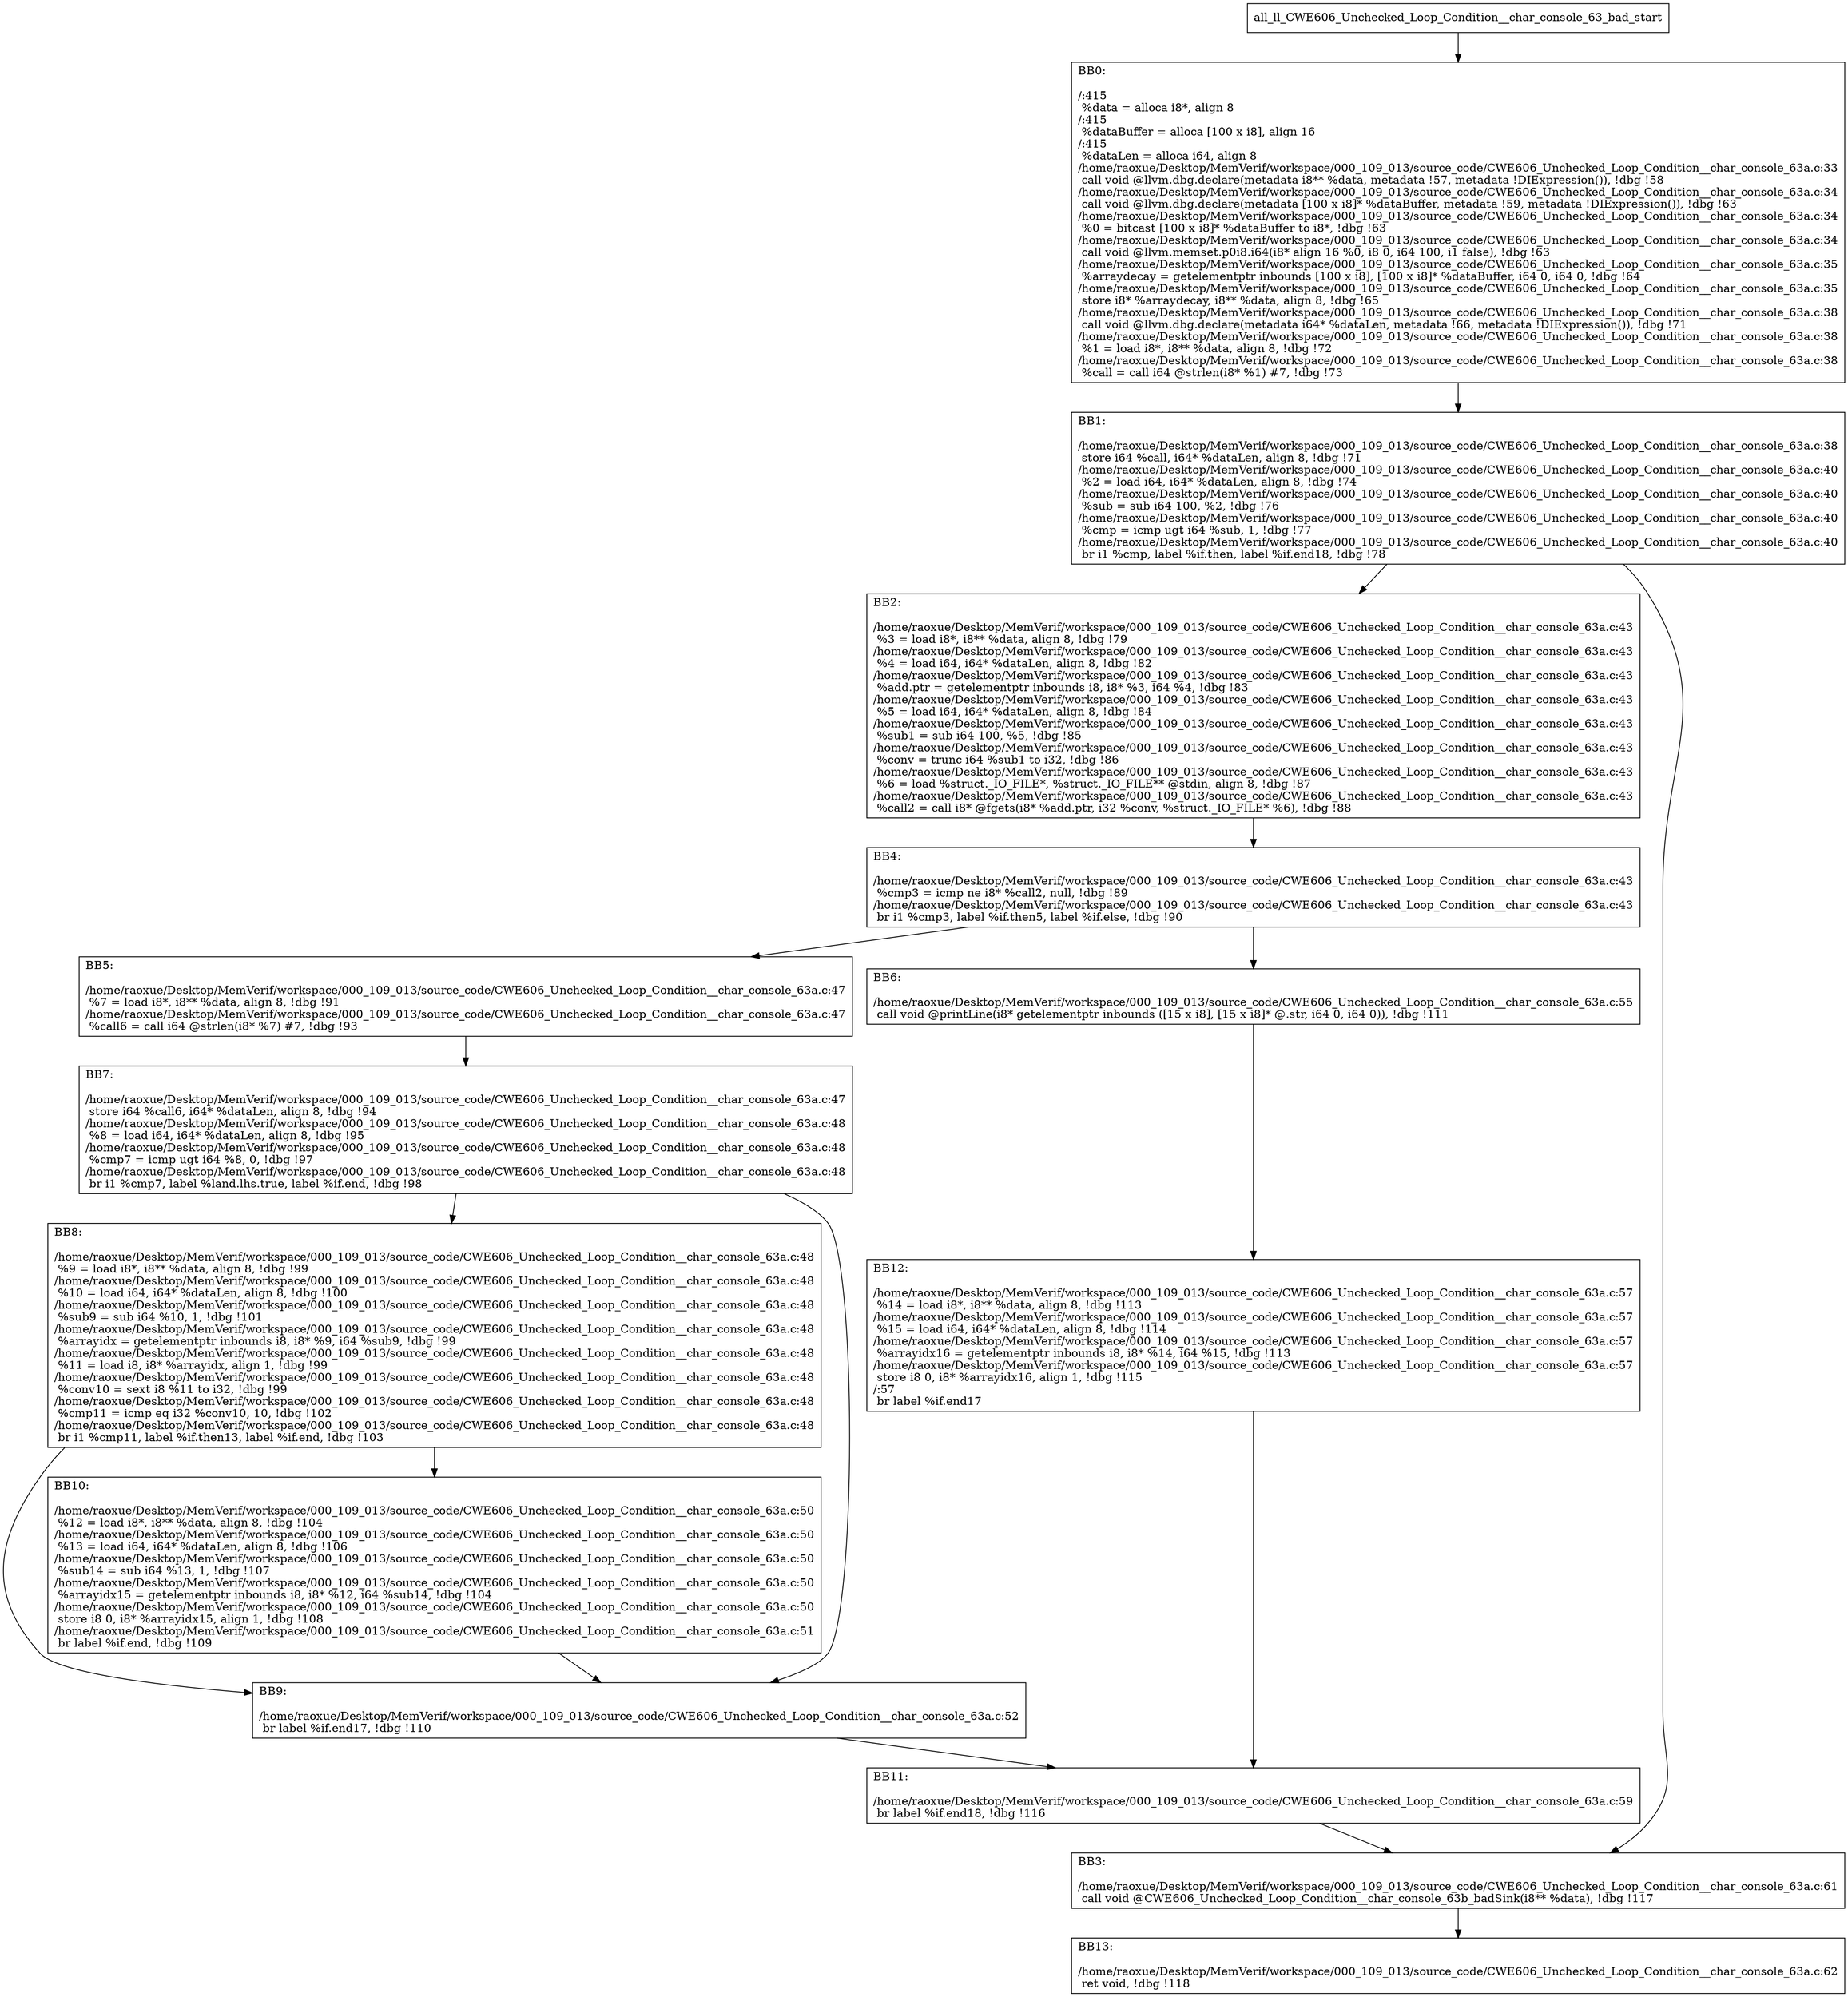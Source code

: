 digraph "CFG for'all_ll_CWE606_Unchecked_Loop_Condition__char_console_63_bad' function" {
	BBall_ll_CWE606_Unchecked_Loop_Condition__char_console_63_bad_start[shape=record,label="{all_ll_CWE606_Unchecked_Loop_Condition__char_console_63_bad_start}"];
	BBall_ll_CWE606_Unchecked_Loop_Condition__char_console_63_bad_start-> all_ll_CWE606_Unchecked_Loop_Condition__char_console_63_badBB0;
	all_ll_CWE606_Unchecked_Loop_Condition__char_console_63_badBB0 [shape=record, label="{BB0:\l\l/:415\l
  %data = alloca i8*, align 8\l
/:415\l
  %dataBuffer = alloca [100 x i8], align 16\l
/:415\l
  %dataLen = alloca i64, align 8\l
/home/raoxue/Desktop/MemVerif/workspace/000_109_013/source_code/CWE606_Unchecked_Loop_Condition__char_console_63a.c:33\l
  call void @llvm.dbg.declare(metadata i8** %data, metadata !57, metadata !DIExpression()), !dbg !58\l
/home/raoxue/Desktop/MemVerif/workspace/000_109_013/source_code/CWE606_Unchecked_Loop_Condition__char_console_63a.c:34\l
  call void @llvm.dbg.declare(metadata [100 x i8]* %dataBuffer, metadata !59, metadata !DIExpression()), !dbg !63\l
/home/raoxue/Desktop/MemVerif/workspace/000_109_013/source_code/CWE606_Unchecked_Loop_Condition__char_console_63a.c:34\l
  %0 = bitcast [100 x i8]* %dataBuffer to i8*, !dbg !63\l
/home/raoxue/Desktop/MemVerif/workspace/000_109_013/source_code/CWE606_Unchecked_Loop_Condition__char_console_63a.c:34\l
  call void @llvm.memset.p0i8.i64(i8* align 16 %0, i8 0, i64 100, i1 false), !dbg !63\l
/home/raoxue/Desktop/MemVerif/workspace/000_109_013/source_code/CWE606_Unchecked_Loop_Condition__char_console_63a.c:35\l
  %arraydecay = getelementptr inbounds [100 x i8], [100 x i8]* %dataBuffer, i64 0, i64 0, !dbg !64\l
/home/raoxue/Desktop/MemVerif/workspace/000_109_013/source_code/CWE606_Unchecked_Loop_Condition__char_console_63a.c:35\l
  store i8* %arraydecay, i8** %data, align 8, !dbg !65\l
/home/raoxue/Desktop/MemVerif/workspace/000_109_013/source_code/CWE606_Unchecked_Loop_Condition__char_console_63a.c:38\l
  call void @llvm.dbg.declare(metadata i64* %dataLen, metadata !66, metadata !DIExpression()), !dbg !71\l
/home/raoxue/Desktop/MemVerif/workspace/000_109_013/source_code/CWE606_Unchecked_Loop_Condition__char_console_63a.c:38\l
  %1 = load i8*, i8** %data, align 8, !dbg !72\l
/home/raoxue/Desktop/MemVerif/workspace/000_109_013/source_code/CWE606_Unchecked_Loop_Condition__char_console_63a.c:38\l
  %call = call i64 @strlen(i8* %1) #7, !dbg !73\l
}"];
	all_ll_CWE606_Unchecked_Loop_Condition__char_console_63_badBB0-> all_ll_CWE606_Unchecked_Loop_Condition__char_console_63_badBB1;
	all_ll_CWE606_Unchecked_Loop_Condition__char_console_63_badBB1 [shape=record, label="{BB1:\l\l/home/raoxue/Desktop/MemVerif/workspace/000_109_013/source_code/CWE606_Unchecked_Loop_Condition__char_console_63a.c:38\l
  store i64 %call, i64* %dataLen, align 8, !dbg !71\l
/home/raoxue/Desktop/MemVerif/workspace/000_109_013/source_code/CWE606_Unchecked_Loop_Condition__char_console_63a.c:40\l
  %2 = load i64, i64* %dataLen, align 8, !dbg !74\l
/home/raoxue/Desktop/MemVerif/workspace/000_109_013/source_code/CWE606_Unchecked_Loop_Condition__char_console_63a.c:40\l
  %sub = sub i64 100, %2, !dbg !76\l
/home/raoxue/Desktop/MemVerif/workspace/000_109_013/source_code/CWE606_Unchecked_Loop_Condition__char_console_63a.c:40\l
  %cmp = icmp ugt i64 %sub, 1, !dbg !77\l
/home/raoxue/Desktop/MemVerif/workspace/000_109_013/source_code/CWE606_Unchecked_Loop_Condition__char_console_63a.c:40\l
  br i1 %cmp, label %if.then, label %if.end18, !dbg !78\l
}"];
	all_ll_CWE606_Unchecked_Loop_Condition__char_console_63_badBB1-> all_ll_CWE606_Unchecked_Loop_Condition__char_console_63_badBB2;
	all_ll_CWE606_Unchecked_Loop_Condition__char_console_63_badBB1-> all_ll_CWE606_Unchecked_Loop_Condition__char_console_63_badBB3;
	all_ll_CWE606_Unchecked_Loop_Condition__char_console_63_badBB2 [shape=record, label="{BB2:\l\l/home/raoxue/Desktop/MemVerif/workspace/000_109_013/source_code/CWE606_Unchecked_Loop_Condition__char_console_63a.c:43\l
  %3 = load i8*, i8** %data, align 8, !dbg !79\l
/home/raoxue/Desktop/MemVerif/workspace/000_109_013/source_code/CWE606_Unchecked_Loop_Condition__char_console_63a.c:43\l
  %4 = load i64, i64* %dataLen, align 8, !dbg !82\l
/home/raoxue/Desktop/MemVerif/workspace/000_109_013/source_code/CWE606_Unchecked_Loop_Condition__char_console_63a.c:43\l
  %add.ptr = getelementptr inbounds i8, i8* %3, i64 %4, !dbg !83\l
/home/raoxue/Desktop/MemVerif/workspace/000_109_013/source_code/CWE606_Unchecked_Loop_Condition__char_console_63a.c:43\l
  %5 = load i64, i64* %dataLen, align 8, !dbg !84\l
/home/raoxue/Desktop/MemVerif/workspace/000_109_013/source_code/CWE606_Unchecked_Loop_Condition__char_console_63a.c:43\l
  %sub1 = sub i64 100, %5, !dbg !85\l
/home/raoxue/Desktop/MemVerif/workspace/000_109_013/source_code/CWE606_Unchecked_Loop_Condition__char_console_63a.c:43\l
  %conv = trunc i64 %sub1 to i32, !dbg !86\l
/home/raoxue/Desktop/MemVerif/workspace/000_109_013/source_code/CWE606_Unchecked_Loop_Condition__char_console_63a.c:43\l
  %6 = load %struct._IO_FILE*, %struct._IO_FILE** @stdin, align 8, !dbg !87\l
/home/raoxue/Desktop/MemVerif/workspace/000_109_013/source_code/CWE606_Unchecked_Loop_Condition__char_console_63a.c:43\l
  %call2 = call i8* @fgets(i8* %add.ptr, i32 %conv, %struct._IO_FILE* %6), !dbg !88\l
}"];
	all_ll_CWE606_Unchecked_Loop_Condition__char_console_63_badBB2-> all_ll_CWE606_Unchecked_Loop_Condition__char_console_63_badBB4;
	all_ll_CWE606_Unchecked_Loop_Condition__char_console_63_badBB4 [shape=record, label="{BB4:\l\l/home/raoxue/Desktop/MemVerif/workspace/000_109_013/source_code/CWE606_Unchecked_Loop_Condition__char_console_63a.c:43\l
  %cmp3 = icmp ne i8* %call2, null, !dbg !89\l
/home/raoxue/Desktop/MemVerif/workspace/000_109_013/source_code/CWE606_Unchecked_Loop_Condition__char_console_63a.c:43\l
  br i1 %cmp3, label %if.then5, label %if.else, !dbg !90\l
}"];
	all_ll_CWE606_Unchecked_Loop_Condition__char_console_63_badBB4-> all_ll_CWE606_Unchecked_Loop_Condition__char_console_63_badBB5;
	all_ll_CWE606_Unchecked_Loop_Condition__char_console_63_badBB4-> all_ll_CWE606_Unchecked_Loop_Condition__char_console_63_badBB6;
	all_ll_CWE606_Unchecked_Loop_Condition__char_console_63_badBB5 [shape=record, label="{BB5:\l\l/home/raoxue/Desktop/MemVerif/workspace/000_109_013/source_code/CWE606_Unchecked_Loop_Condition__char_console_63a.c:47\l
  %7 = load i8*, i8** %data, align 8, !dbg !91\l
/home/raoxue/Desktop/MemVerif/workspace/000_109_013/source_code/CWE606_Unchecked_Loop_Condition__char_console_63a.c:47\l
  %call6 = call i64 @strlen(i8* %7) #7, !dbg !93\l
}"];
	all_ll_CWE606_Unchecked_Loop_Condition__char_console_63_badBB5-> all_ll_CWE606_Unchecked_Loop_Condition__char_console_63_badBB7;
	all_ll_CWE606_Unchecked_Loop_Condition__char_console_63_badBB7 [shape=record, label="{BB7:\l\l/home/raoxue/Desktop/MemVerif/workspace/000_109_013/source_code/CWE606_Unchecked_Loop_Condition__char_console_63a.c:47\l
  store i64 %call6, i64* %dataLen, align 8, !dbg !94\l
/home/raoxue/Desktop/MemVerif/workspace/000_109_013/source_code/CWE606_Unchecked_Loop_Condition__char_console_63a.c:48\l
  %8 = load i64, i64* %dataLen, align 8, !dbg !95\l
/home/raoxue/Desktop/MemVerif/workspace/000_109_013/source_code/CWE606_Unchecked_Loop_Condition__char_console_63a.c:48\l
  %cmp7 = icmp ugt i64 %8, 0, !dbg !97\l
/home/raoxue/Desktop/MemVerif/workspace/000_109_013/source_code/CWE606_Unchecked_Loop_Condition__char_console_63a.c:48\l
  br i1 %cmp7, label %land.lhs.true, label %if.end, !dbg !98\l
}"];
	all_ll_CWE606_Unchecked_Loop_Condition__char_console_63_badBB7-> all_ll_CWE606_Unchecked_Loop_Condition__char_console_63_badBB8;
	all_ll_CWE606_Unchecked_Loop_Condition__char_console_63_badBB7-> all_ll_CWE606_Unchecked_Loop_Condition__char_console_63_badBB9;
	all_ll_CWE606_Unchecked_Loop_Condition__char_console_63_badBB8 [shape=record, label="{BB8:\l\l/home/raoxue/Desktop/MemVerif/workspace/000_109_013/source_code/CWE606_Unchecked_Loop_Condition__char_console_63a.c:48\l
  %9 = load i8*, i8** %data, align 8, !dbg !99\l
/home/raoxue/Desktop/MemVerif/workspace/000_109_013/source_code/CWE606_Unchecked_Loop_Condition__char_console_63a.c:48\l
  %10 = load i64, i64* %dataLen, align 8, !dbg !100\l
/home/raoxue/Desktop/MemVerif/workspace/000_109_013/source_code/CWE606_Unchecked_Loop_Condition__char_console_63a.c:48\l
  %sub9 = sub i64 %10, 1, !dbg !101\l
/home/raoxue/Desktop/MemVerif/workspace/000_109_013/source_code/CWE606_Unchecked_Loop_Condition__char_console_63a.c:48\l
  %arrayidx = getelementptr inbounds i8, i8* %9, i64 %sub9, !dbg !99\l
/home/raoxue/Desktop/MemVerif/workspace/000_109_013/source_code/CWE606_Unchecked_Loop_Condition__char_console_63a.c:48\l
  %11 = load i8, i8* %arrayidx, align 1, !dbg !99\l
/home/raoxue/Desktop/MemVerif/workspace/000_109_013/source_code/CWE606_Unchecked_Loop_Condition__char_console_63a.c:48\l
  %conv10 = sext i8 %11 to i32, !dbg !99\l
/home/raoxue/Desktop/MemVerif/workspace/000_109_013/source_code/CWE606_Unchecked_Loop_Condition__char_console_63a.c:48\l
  %cmp11 = icmp eq i32 %conv10, 10, !dbg !102\l
/home/raoxue/Desktop/MemVerif/workspace/000_109_013/source_code/CWE606_Unchecked_Loop_Condition__char_console_63a.c:48\l
  br i1 %cmp11, label %if.then13, label %if.end, !dbg !103\l
}"];
	all_ll_CWE606_Unchecked_Loop_Condition__char_console_63_badBB8-> all_ll_CWE606_Unchecked_Loop_Condition__char_console_63_badBB10;
	all_ll_CWE606_Unchecked_Loop_Condition__char_console_63_badBB8-> all_ll_CWE606_Unchecked_Loop_Condition__char_console_63_badBB9;
	all_ll_CWE606_Unchecked_Loop_Condition__char_console_63_badBB10 [shape=record, label="{BB10:\l\l/home/raoxue/Desktop/MemVerif/workspace/000_109_013/source_code/CWE606_Unchecked_Loop_Condition__char_console_63a.c:50\l
  %12 = load i8*, i8** %data, align 8, !dbg !104\l
/home/raoxue/Desktop/MemVerif/workspace/000_109_013/source_code/CWE606_Unchecked_Loop_Condition__char_console_63a.c:50\l
  %13 = load i64, i64* %dataLen, align 8, !dbg !106\l
/home/raoxue/Desktop/MemVerif/workspace/000_109_013/source_code/CWE606_Unchecked_Loop_Condition__char_console_63a.c:50\l
  %sub14 = sub i64 %13, 1, !dbg !107\l
/home/raoxue/Desktop/MemVerif/workspace/000_109_013/source_code/CWE606_Unchecked_Loop_Condition__char_console_63a.c:50\l
  %arrayidx15 = getelementptr inbounds i8, i8* %12, i64 %sub14, !dbg !104\l
/home/raoxue/Desktop/MemVerif/workspace/000_109_013/source_code/CWE606_Unchecked_Loop_Condition__char_console_63a.c:50\l
  store i8 0, i8* %arrayidx15, align 1, !dbg !108\l
/home/raoxue/Desktop/MemVerif/workspace/000_109_013/source_code/CWE606_Unchecked_Loop_Condition__char_console_63a.c:51\l
  br label %if.end, !dbg !109\l
}"];
	all_ll_CWE606_Unchecked_Loop_Condition__char_console_63_badBB10-> all_ll_CWE606_Unchecked_Loop_Condition__char_console_63_badBB9;
	all_ll_CWE606_Unchecked_Loop_Condition__char_console_63_badBB9 [shape=record, label="{BB9:\l\l/home/raoxue/Desktop/MemVerif/workspace/000_109_013/source_code/CWE606_Unchecked_Loop_Condition__char_console_63a.c:52\l
  br label %if.end17, !dbg !110\l
}"];
	all_ll_CWE606_Unchecked_Loop_Condition__char_console_63_badBB9-> all_ll_CWE606_Unchecked_Loop_Condition__char_console_63_badBB11;
	all_ll_CWE606_Unchecked_Loop_Condition__char_console_63_badBB6 [shape=record, label="{BB6:\l\l/home/raoxue/Desktop/MemVerif/workspace/000_109_013/source_code/CWE606_Unchecked_Loop_Condition__char_console_63a.c:55\l
  call void @printLine(i8* getelementptr inbounds ([15 x i8], [15 x i8]* @.str, i64 0, i64 0)), !dbg !111\l
}"];
	all_ll_CWE606_Unchecked_Loop_Condition__char_console_63_badBB6-> all_ll_CWE606_Unchecked_Loop_Condition__char_console_63_badBB12;
	all_ll_CWE606_Unchecked_Loop_Condition__char_console_63_badBB12 [shape=record, label="{BB12:\l\l/home/raoxue/Desktop/MemVerif/workspace/000_109_013/source_code/CWE606_Unchecked_Loop_Condition__char_console_63a.c:57\l
  %14 = load i8*, i8** %data, align 8, !dbg !113\l
/home/raoxue/Desktop/MemVerif/workspace/000_109_013/source_code/CWE606_Unchecked_Loop_Condition__char_console_63a.c:57\l
  %15 = load i64, i64* %dataLen, align 8, !dbg !114\l
/home/raoxue/Desktop/MemVerif/workspace/000_109_013/source_code/CWE606_Unchecked_Loop_Condition__char_console_63a.c:57\l
  %arrayidx16 = getelementptr inbounds i8, i8* %14, i64 %15, !dbg !113\l
/home/raoxue/Desktop/MemVerif/workspace/000_109_013/source_code/CWE606_Unchecked_Loop_Condition__char_console_63a.c:57\l
  store i8 0, i8* %arrayidx16, align 1, !dbg !115\l
/:57\l
  br label %if.end17\l
}"];
	all_ll_CWE606_Unchecked_Loop_Condition__char_console_63_badBB12-> all_ll_CWE606_Unchecked_Loop_Condition__char_console_63_badBB11;
	all_ll_CWE606_Unchecked_Loop_Condition__char_console_63_badBB11 [shape=record, label="{BB11:\l\l/home/raoxue/Desktop/MemVerif/workspace/000_109_013/source_code/CWE606_Unchecked_Loop_Condition__char_console_63a.c:59\l
  br label %if.end18, !dbg !116\l
}"];
	all_ll_CWE606_Unchecked_Loop_Condition__char_console_63_badBB11-> all_ll_CWE606_Unchecked_Loop_Condition__char_console_63_badBB3;
	all_ll_CWE606_Unchecked_Loop_Condition__char_console_63_badBB3 [shape=record, label="{BB3:\l\l/home/raoxue/Desktop/MemVerif/workspace/000_109_013/source_code/CWE606_Unchecked_Loop_Condition__char_console_63a.c:61\l
  call void @CWE606_Unchecked_Loop_Condition__char_console_63b_badSink(i8** %data), !dbg !117\l
}"];
	all_ll_CWE606_Unchecked_Loop_Condition__char_console_63_badBB3-> all_ll_CWE606_Unchecked_Loop_Condition__char_console_63_badBB13;
	all_ll_CWE606_Unchecked_Loop_Condition__char_console_63_badBB13 [shape=record, label="{BB13:\l\l/home/raoxue/Desktop/MemVerif/workspace/000_109_013/source_code/CWE606_Unchecked_Loop_Condition__char_console_63a.c:62\l
  ret void, !dbg !118\l
}"];
}
